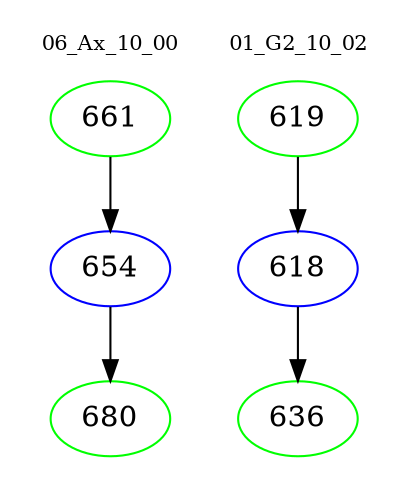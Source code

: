 digraph{
subgraph cluster_0 {
color = white
label = "06_Ax_10_00";
fontsize=10;
T0_661 [label="661", color="green"]
T0_661 -> T0_654 [color="black"]
T0_654 [label="654", color="blue"]
T0_654 -> T0_680 [color="black"]
T0_680 [label="680", color="green"]
}
subgraph cluster_1 {
color = white
label = "01_G2_10_02";
fontsize=10;
T1_619 [label="619", color="green"]
T1_619 -> T1_618 [color="black"]
T1_618 [label="618", color="blue"]
T1_618 -> T1_636 [color="black"]
T1_636 [label="636", color="green"]
}
}
